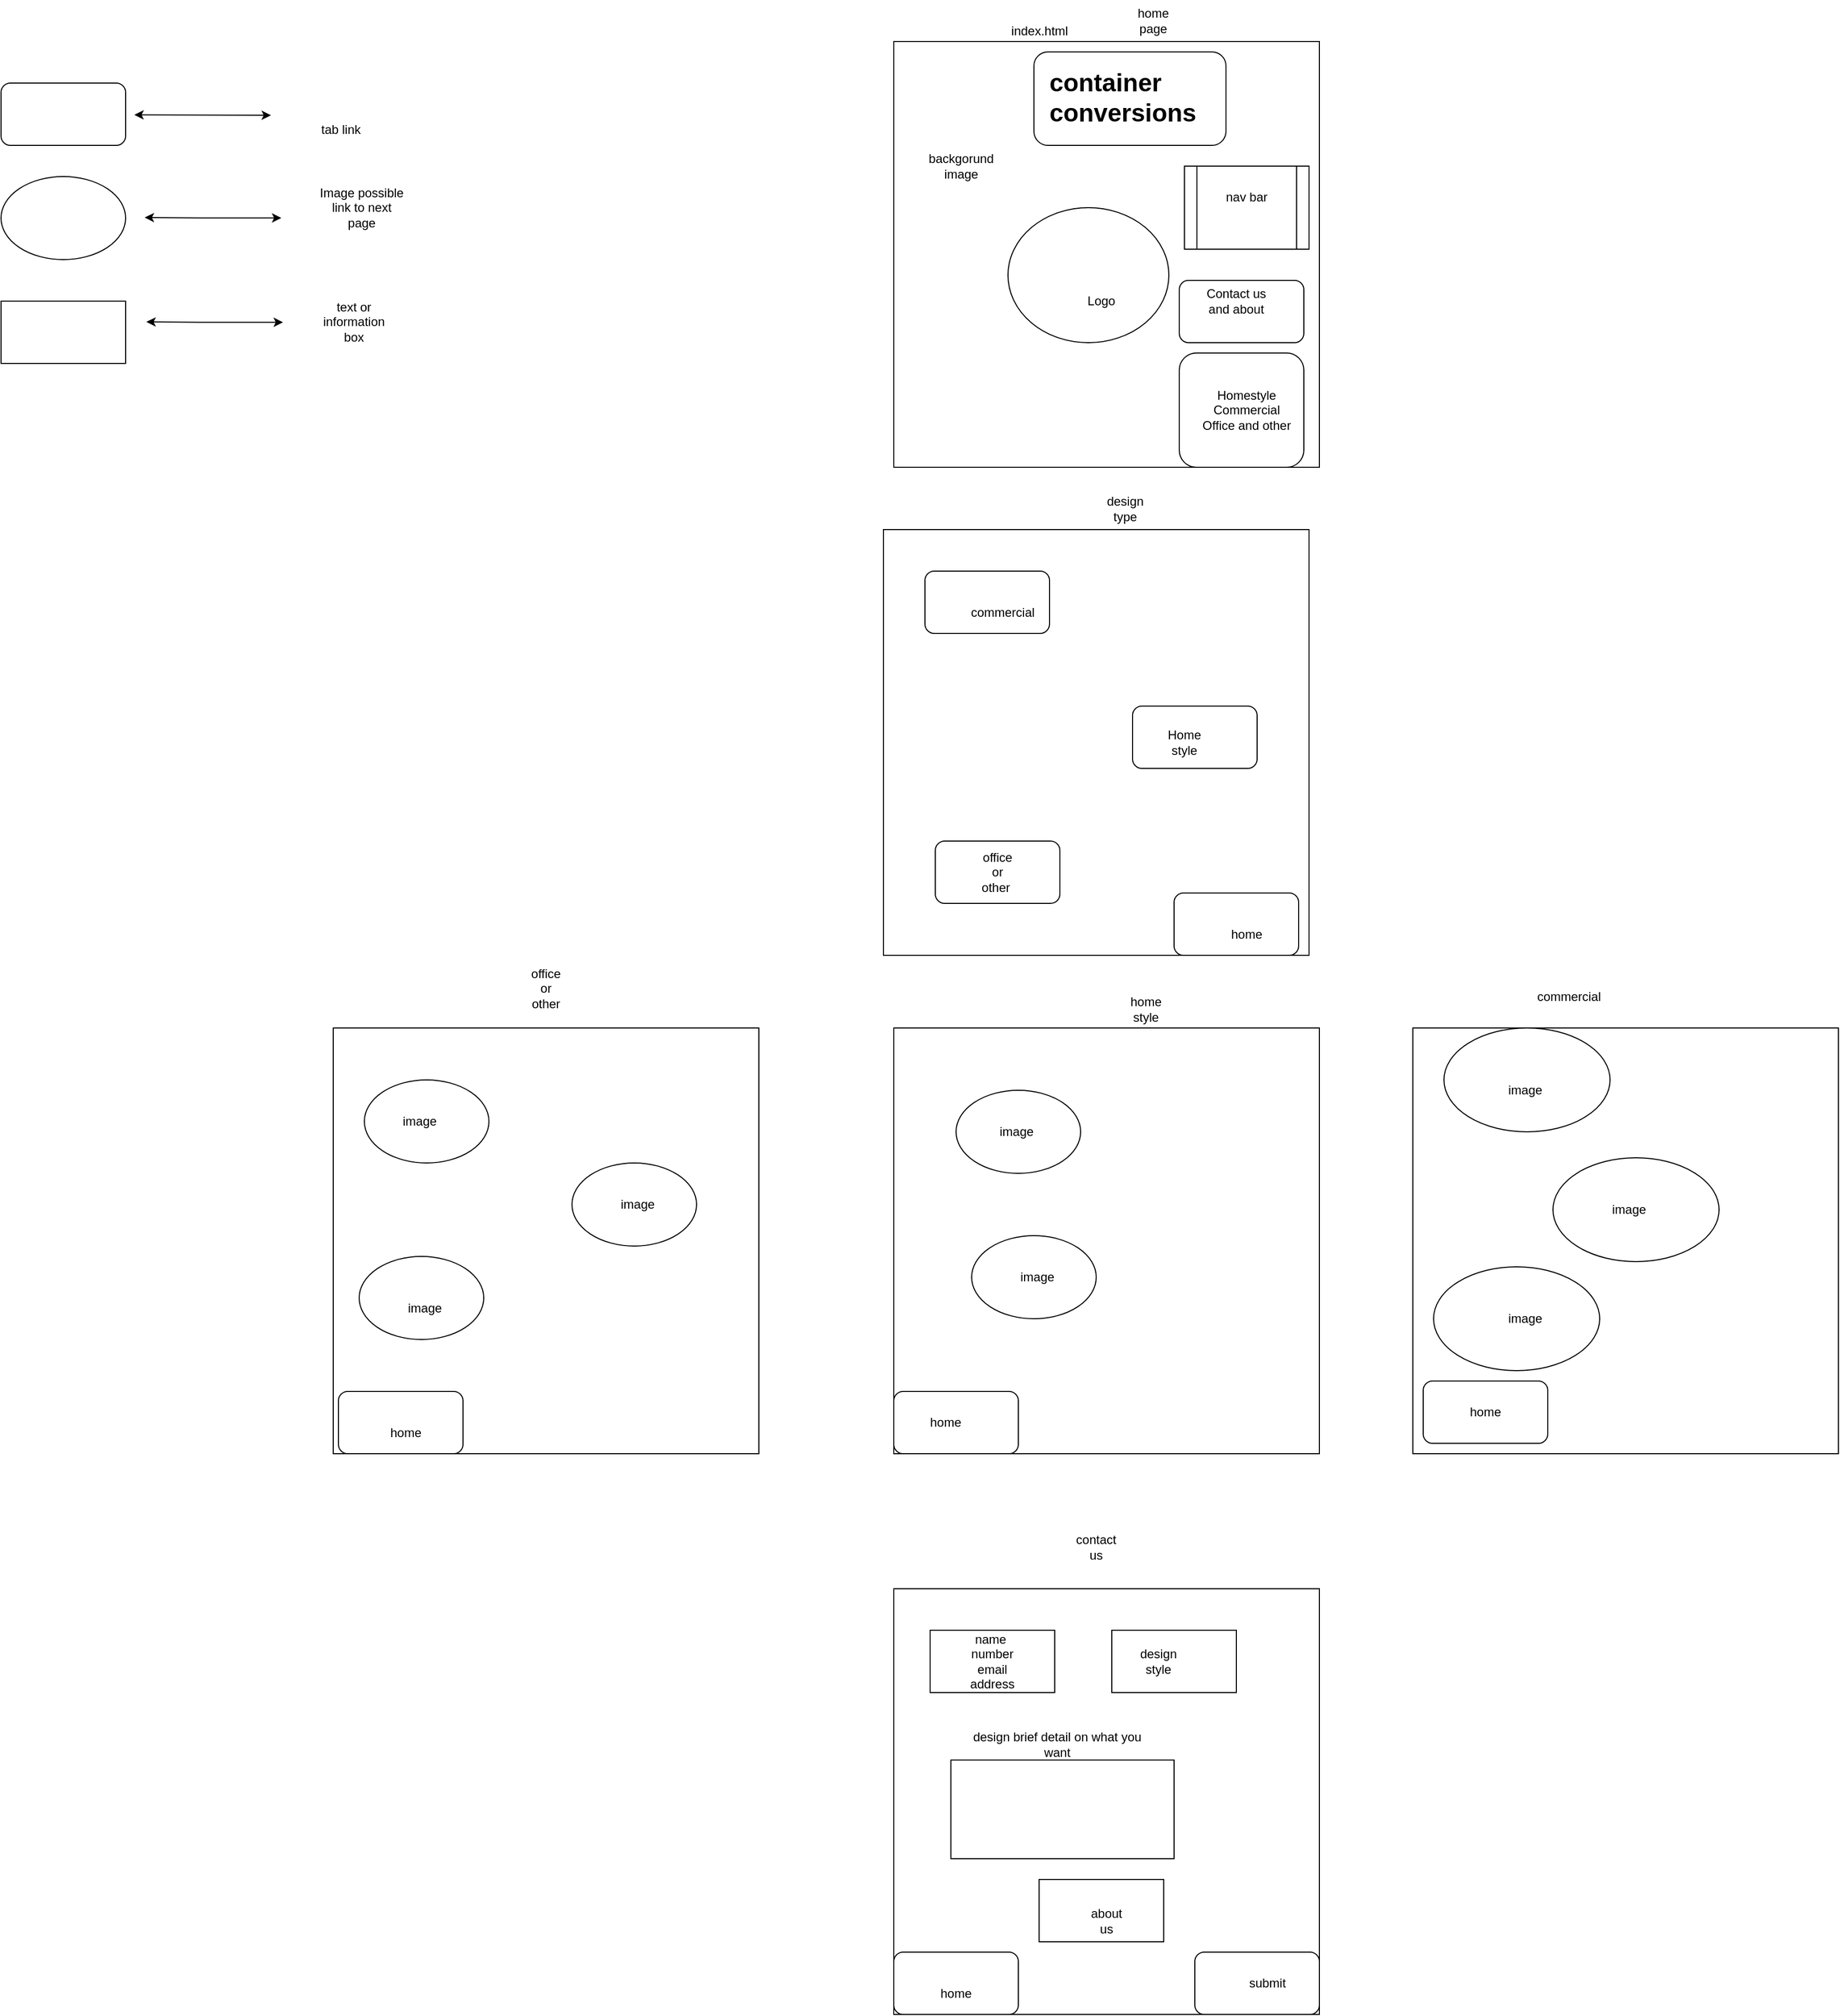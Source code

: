 <mxfile version="14.4.3" type="device"><diagram id="YiWpvyYP0Vu7yTULsRuX" name="Page-1"><mxGraphModel dx="2114" dy="592" grid="1" gridSize="10" guides="1" tooltips="1" connect="1" arrows="1" fold="1" page="1" pageScale="1" pageWidth="850" pageHeight="1100" math="0" shadow="0"><root><mxCell id="0"/><mxCell id="1" parent="0"/><mxCell id="RfqnsdoH5mtQbJvOA5Ok-7" value="" style="rounded=1;whiteSpace=wrap;html=1;" parent="1" vertex="1"><mxGeometry x="495" y="180" width="120" height="60" as="geometry"/></mxCell><mxCell id="RfqnsdoH5mtQbJvOA5Ok-1" value="" style="whiteSpace=wrap;html=1;aspect=fixed;" parent="1" vertex="1"><mxGeometry x="220" y="60" width="410" height="410" as="geometry"/></mxCell><mxCell id="RfqnsdoH5mtQbJvOA5Ok-2" value="index.html" style="text;html=1;align=center;verticalAlign=middle;resizable=0;points=[];autosize=1;" parent="1" vertex="1"><mxGeometry x="325" y="40" width="70" height="20" as="geometry"/></mxCell><mxCell id="RfqnsdoH5mtQbJvOA5Ok-3" value="" style="rounded=1;whiteSpace=wrap;html=1;" parent="1" vertex="1"><mxGeometry x="495" y="360" width="120" height="110" as="geometry"/></mxCell><mxCell id="RfqnsdoH5mtQbJvOA5Ok-5" value="" style="rounded=1;whiteSpace=wrap;html=1;" parent="1" vertex="1"><mxGeometry x="495" y="290" width="120" height="60" as="geometry"/></mxCell><mxCell id="RfqnsdoH5mtQbJvOA5Ok-8" value="Contact us and about" style="text;html=1;strokeColor=none;fillColor=none;align=center;verticalAlign=middle;whiteSpace=wrap;rounded=0;" parent="1" vertex="1"><mxGeometry x="520" y="290" width="60" height="40" as="geometry"/></mxCell><mxCell id="RfqnsdoH5mtQbJvOA5Ok-9" value="" style="rounded=1;whiteSpace=wrap;html=1;" parent="1" vertex="1"><mxGeometry x="355" y="70" width="185" height="90" as="geometry"/></mxCell><mxCell id="RfqnsdoH5mtQbJvOA5Ok-10" value="home page" style="text;html=1;strokeColor=none;fillColor=none;align=center;verticalAlign=middle;whiteSpace=wrap;rounded=0;" parent="1" vertex="1"><mxGeometry x="450" y="20" width="40" height="40" as="geometry"/></mxCell><mxCell id="RfqnsdoH5mtQbJvOA5Ok-11" value="" style="ellipse;whiteSpace=wrap;html=1;" parent="1" vertex="1"><mxGeometry x="330" y="220" width="155" height="130" as="geometry"/></mxCell><mxCell id="RfqnsdoH5mtQbJvOA5Ok-12" value="Logo" style="text;html=1;strokeColor=none;fillColor=none;align=center;verticalAlign=middle;whiteSpace=wrap;rounded=0;" parent="1" vertex="1"><mxGeometry x="400" y="300" width="40" height="20" as="geometry"/></mxCell><mxCell id="RfqnsdoH5mtQbJvOA5Ok-13" value="backgorund image" style="text;html=1;strokeColor=none;fillColor=none;align=center;verticalAlign=middle;whiteSpace=wrap;rounded=0;" parent="1" vertex="1"><mxGeometry x="265" y="170" width="40" height="20" as="geometry"/></mxCell><mxCell id="RfqnsdoH5mtQbJvOA5Ok-14" value="&lt;h1&gt;container conversions&lt;/h1&gt;" style="text;html=1;strokeColor=none;fillColor=none;spacing=5;spacingTop=-20;whiteSpace=wrap;overflow=hidden;rounded=0;" parent="1" vertex="1"><mxGeometry x="365" y="80" width="160" height="80" as="geometry"/></mxCell><mxCell id="RfqnsdoH5mtQbJvOA5Ok-17" value="" style="whiteSpace=wrap;html=1;aspect=fixed;" parent="1" vertex="1"><mxGeometry x="210" y="530" width="410" height="410" as="geometry"/></mxCell><mxCell id="RfqnsdoH5mtQbJvOA5Ok-18" value="design type&lt;br&gt;" style="text;html=1;strokeColor=none;fillColor=none;align=center;verticalAlign=middle;whiteSpace=wrap;rounded=0;" parent="1" vertex="1"><mxGeometry x="423" y="500" width="40" height="20" as="geometry"/></mxCell><mxCell id="RfqnsdoH5mtQbJvOA5Ok-19" value="" style="rounded=1;whiteSpace=wrap;html=1;" parent="1" vertex="1"><mxGeometry x="250" y="570" width="120" height="60" as="geometry"/></mxCell><mxCell id="RfqnsdoH5mtQbJvOA5Ok-20" value="" style="rounded=1;whiteSpace=wrap;html=1;" parent="1" vertex="1"><mxGeometry x="450" y="700" width="120" height="60" as="geometry"/></mxCell><mxCell id="RfqnsdoH5mtQbJvOA5Ok-21" value="" style="rounded=1;whiteSpace=wrap;html=1;" parent="1" vertex="1"><mxGeometry x="260" y="830" width="120" height="60" as="geometry"/></mxCell><mxCell id="RfqnsdoH5mtQbJvOA5Ok-22" value="commercial" style="text;html=1;strokeColor=none;fillColor=none;align=center;verticalAlign=middle;whiteSpace=wrap;rounded=0;" parent="1" vertex="1"><mxGeometry x="290" y="590" width="70" height="40" as="geometry"/></mxCell><mxCell id="RfqnsdoH5mtQbJvOA5Ok-23" value="Home style" style="text;html=1;strokeColor=none;fillColor=none;align=center;verticalAlign=middle;whiteSpace=wrap;rounded=0;" parent="1" vertex="1"><mxGeometry x="480" y="725" width="40" height="20" as="geometry"/></mxCell><mxCell id="RfqnsdoH5mtQbJvOA5Ok-24" value="office or other&amp;nbsp;" style="text;html=1;strokeColor=none;fillColor=none;align=center;verticalAlign=middle;whiteSpace=wrap;rounded=0;" parent="1" vertex="1"><mxGeometry x="300" y="850" width="40" height="20" as="geometry"/></mxCell><mxCell id="RfqnsdoH5mtQbJvOA5Ok-25" value="" style="rounded=1;whiteSpace=wrap;html=1;" parent="1" vertex="1"><mxGeometry x="490" y="880" width="120" height="60" as="geometry"/></mxCell><mxCell id="RfqnsdoH5mtQbJvOA5Ok-26" value="home" style="text;html=1;strokeColor=none;fillColor=none;align=center;verticalAlign=middle;whiteSpace=wrap;rounded=0;" parent="1" vertex="1"><mxGeometry x="540" y="910" width="40" height="20" as="geometry"/></mxCell><mxCell id="RfqnsdoH5mtQbJvOA5Ok-36" value="" style="whiteSpace=wrap;html=1;aspect=fixed;" parent="1" vertex="1"><mxGeometry x="720" y="1010" width="410" height="410" as="geometry"/></mxCell><mxCell id="RfqnsdoH5mtQbJvOA5Ok-37" value="" style="rounded=1;whiteSpace=wrap;html=1;" parent="1" vertex="1"><mxGeometry x="730" y="1350" width="120" height="60" as="geometry"/></mxCell><mxCell id="RfqnsdoH5mtQbJvOA5Ok-38" value="home" style="text;html=1;strokeColor=none;fillColor=none;align=center;verticalAlign=middle;whiteSpace=wrap;rounded=0;" parent="1" vertex="1"><mxGeometry x="770" y="1370" width="40" height="20" as="geometry"/></mxCell><mxCell id="RfqnsdoH5mtQbJvOA5Ok-39" value="" style="ellipse;whiteSpace=wrap;html=1;" parent="1" vertex="1"><mxGeometry x="750" y="1010" width="160" height="100" as="geometry"/></mxCell><mxCell id="RfqnsdoH5mtQbJvOA5Ok-40" value="" style="ellipse;whiteSpace=wrap;html=1;" parent="1" vertex="1"><mxGeometry x="855" y="1135" width="160" height="100" as="geometry"/></mxCell><mxCell id="RfqnsdoH5mtQbJvOA5Ok-41" value="" style="ellipse;whiteSpace=wrap;html=1;" parent="1" vertex="1"><mxGeometry x="740" y="1240" width="160" height="100" as="geometry"/></mxCell><mxCell id="RfqnsdoH5mtQbJvOA5Ok-42" value="image&amp;nbsp;" style="text;html=1;strokeColor=none;fillColor=none;align=center;verticalAlign=middle;whiteSpace=wrap;rounded=0;" parent="1" vertex="1"><mxGeometry x="810" y="1060" width="40" height="20" as="geometry"/></mxCell><mxCell id="RfqnsdoH5mtQbJvOA5Ok-43" value="image&amp;nbsp;" style="text;html=1;strokeColor=none;fillColor=none;align=center;verticalAlign=middle;whiteSpace=wrap;rounded=0;" parent="1" vertex="1"><mxGeometry x="910" y="1175" width="40" height="20" as="geometry"/></mxCell><mxCell id="RfqnsdoH5mtQbJvOA5Ok-44" value="image&amp;nbsp;" style="text;html=1;strokeColor=none;fillColor=none;align=center;verticalAlign=middle;whiteSpace=wrap;rounded=0;" parent="1" vertex="1"><mxGeometry x="810" y="1280" width="40" height="20" as="geometry"/></mxCell><mxCell id="RfqnsdoH5mtQbJvOA5Ok-46" value="commercial" style="text;html=1;align=center;verticalAlign=middle;resizable=0;points=[];autosize=1;" parent="1" vertex="1"><mxGeometry x="830" y="970" width="80" height="20" as="geometry"/></mxCell><mxCell id="RfqnsdoH5mtQbJvOA5Ok-63" value="" style="whiteSpace=wrap;html=1;aspect=fixed;" parent="1" vertex="1"><mxGeometry x="220" y="1010" width="410" height="410" as="geometry"/></mxCell><mxCell id="RfqnsdoH5mtQbJvOA5Ok-64" value="home style" style="text;html=1;strokeColor=none;fillColor=none;align=center;verticalAlign=middle;whiteSpace=wrap;rounded=0;" parent="1" vertex="1"><mxGeometry x="443" y="982" width="40" height="20" as="geometry"/></mxCell><mxCell id="RfqnsdoH5mtQbJvOA5Ok-65" value="" style="rounded=1;whiteSpace=wrap;html=1;" parent="1" vertex="1"><mxGeometry x="220" y="1360" width="120" height="60" as="geometry"/></mxCell><mxCell id="RfqnsdoH5mtQbJvOA5Ok-66" value="home" style="text;html=1;strokeColor=none;fillColor=none;align=center;verticalAlign=middle;whiteSpace=wrap;rounded=0;" parent="1" vertex="1"><mxGeometry x="250" y="1380" width="40" height="20" as="geometry"/></mxCell><mxCell id="RfqnsdoH5mtQbJvOA5Ok-67" value="" style="ellipse;whiteSpace=wrap;html=1;" parent="1" vertex="1"><mxGeometry x="280" y="1070" width="120" height="80" as="geometry"/></mxCell><mxCell id="RfqnsdoH5mtQbJvOA5Ok-68" value="" style="ellipse;whiteSpace=wrap;html=1;" parent="1" vertex="1"><mxGeometry x="295" y="1210" width="120" height="80" as="geometry"/></mxCell><mxCell id="RfqnsdoH5mtQbJvOA5Ok-69" value="image&amp;nbsp;" style="text;html=1;strokeColor=none;fillColor=none;align=center;verticalAlign=middle;whiteSpace=wrap;rounded=0;" parent="1" vertex="1"><mxGeometry x="320" y="1100" width="40" height="20" as="geometry"/></mxCell><mxCell id="RfqnsdoH5mtQbJvOA5Ok-70" value="image&amp;nbsp;" style="text;html=1;strokeColor=none;fillColor=none;align=center;verticalAlign=middle;whiteSpace=wrap;rounded=0;" parent="1" vertex="1"><mxGeometry x="340" y="1240" width="40" height="20" as="geometry"/></mxCell><mxCell id="RfqnsdoH5mtQbJvOA5Ok-80" value="" style="whiteSpace=wrap;html=1;aspect=fixed;" parent="1" vertex="1"><mxGeometry x="-320" y="1010" width="410" height="410" as="geometry"/></mxCell><mxCell id="RfqnsdoH5mtQbJvOA5Ok-81" value="" style="rounded=1;whiteSpace=wrap;html=1;" parent="1" vertex="1"><mxGeometry x="-315" y="1360" width="120" height="60" as="geometry"/></mxCell><mxCell id="RfqnsdoH5mtQbJvOA5Ok-82" value="home" style="text;html=1;strokeColor=none;fillColor=none;align=center;verticalAlign=middle;whiteSpace=wrap;rounded=0;" parent="1" vertex="1"><mxGeometry x="-270" y="1390" width="40" height="20" as="geometry"/></mxCell><mxCell id="RfqnsdoH5mtQbJvOA5Ok-83" value="" style="ellipse;whiteSpace=wrap;html=1;" parent="1" vertex="1"><mxGeometry x="-290" y="1060" width="120" height="80" as="geometry"/></mxCell><mxCell id="RfqnsdoH5mtQbJvOA5Ok-84" value="image&amp;nbsp;" style="text;html=1;strokeColor=none;fillColor=none;align=center;verticalAlign=middle;whiteSpace=wrap;rounded=0;" parent="1" vertex="1"><mxGeometry x="-255" y="1090" width="40" height="20" as="geometry"/></mxCell><mxCell id="RfqnsdoH5mtQbJvOA5Ok-85" value="" style="ellipse;whiteSpace=wrap;html=1;" parent="1" vertex="1"><mxGeometry x="-295" y="1230" width="120" height="80" as="geometry"/></mxCell><mxCell id="RfqnsdoH5mtQbJvOA5Ok-86" value="image&amp;nbsp;" style="text;html=1;strokeColor=none;fillColor=none;align=center;verticalAlign=middle;whiteSpace=wrap;rounded=0;" parent="1" vertex="1"><mxGeometry x="-250" y="1270" width="40" height="20" as="geometry"/></mxCell><mxCell id="RfqnsdoH5mtQbJvOA5Ok-87" value="" style="ellipse;whiteSpace=wrap;html=1;" parent="1" vertex="1"><mxGeometry x="-90" y="1140" width="120" height="80" as="geometry"/></mxCell><mxCell id="RfqnsdoH5mtQbJvOA5Ok-88" value="image&amp;nbsp;" style="text;html=1;strokeColor=none;fillColor=none;align=center;verticalAlign=middle;whiteSpace=wrap;rounded=0;" parent="1" vertex="1"><mxGeometry x="-45" y="1170" width="40" height="20" as="geometry"/></mxCell><mxCell id="RfqnsdoH5mtQbJvOA5Ok-89" value="office or other" style="text;html=1;strokeColor=none;fillColor=none;align=center;verticalAlign=middle;whiteSpace=wrap;rounded=0;" parent="1" vertex="1"><mxGeometry x="-135" y="962" width="40" height="20" as="geometry"/></mxCell><mxCell id="RfqnsdoH5mtQbJvOA5Ok-90" value="" style="whiteSpace=wrap;html=1;aspect=fixed;" parent="1" vertex="1"><mxGeometry x="220" y="1550" width="410" height="410" as="geometry"/></mxCell><mxCell id="RfqnsdoH5mtQbJvOA5Ok-91" value="" style="rounded=0;whiteSpace=wrap;html=1;" parent="1" vertex="1"><mxGeometry x="275" y="1715" width="215" height="95" as="geometry"/></mxCell><mxCell id="RfqnsdoH5mtQbJvOA5Ok-92" value="design brief detail on what you want" style="text;html=1;strokeColor=none;fillColor=none;align=center;verticalAlign=middle;whiteSpace=wrap;rounded=0;" parent="1" vertex="1"><mxGeometry x="295" y="1690" width="165" height="20" as="geometry"/></mxCell><mxCell id="RfqnsdoH5mtQbJvOA5Ok-93" value="" style="rounded=1;whiteSpace=wrap;html=1;" parent="1" vertex="1"><mxGeometry x="510" y="1900" width="120" height="60" as="geometry"/></mxCell><mxCell id="RfqnsdoH5mtQbJvOA5Ok-94" value="submit" style="text;html=1;strokeColor=none;fillColor=none;align=center;verticalAlign=middle;whiteSpace=wrap;rounded=0;" parent="1" vertex="1"><mxGeometry x="560" y="1920" width="40" height="20" as="geometry"/></mxCell><mxCell id="RfqnsdoH5mtQbJvOA5Ok-95" value="" style="rounded=1;whiteSpace=wrap;html=1;" parent="1" vertex="1"><mxGeometry x="220" y="1900" width="120" height="60" as="geometry"/></mxCell><mxCell id="RfqnsdoH5mtQbJvOA5Ok-96" value="home" style="text;html=1;strokeColor=none;fillColor=none;align=center;verticalAlign=middle;whiteSpace=wrap;rounded=0;" parent="1" vertex="1"><mxGeometry x="260" y="1930" width="40" height="20" as="geometry"/></mxCell><mxCell id="RfqnsdoH5mtQbJvOA5Ok-97" value="" style="rounded=0;whiteSpace=wrap;html=1;" parent="1" vertex="1"><mxGeometry x="430" y="1590" width="120" height="60" as="geometry"/></mxCell><mxCell id="RfqnsdoH5mtQbJvOA5Ok-98" value="" style="rounded=0;whiteSpace=wrap;html=1;" parent="1" vertex="1"><mxGeometry x="255" y="1590" width="120" height="60" as="geometry"/></mxCell><mxCell id="RfqnsdoH5mtQbJvOA5Ok-99" value="name&amp;nbsp;&lt;br&gt;number email address" style="text;html=1;strokeColor=none;fillColor=none;align=center;verticalAlign=middle;whiteSpace=wrap;rounded=0;" parent="1" vertex="1"><mxGeometry x="295" y="1610" width="40" height="20" as="geometry"/></mxCell><mxCell id="RfqnsdoH5mtQbJvOA5Ok-100" value="design style" style="text;html=1;strokeColor=none;fillColor=none;align=center;verticalAlign=middle;whiteSpace=wrap;rounded=0;" parent="1" vertex="1"><mxGeometry x="455" y="1610" width="40" height="20" as="geometry"/></mxCell><mxCell id="RfqnsdoH5mtQbJvOA5Ok-101" value="" style="rounded=0;whiteSpace=wrap;html=1;" parent="1" vertex="1"><mxGeometry x="360" y="1830" width="120" height="60" as="geometry"/></mxCell><mxCell id="RfqnsdoH5mtQbJvOA5Ok-102" value="about us" style="text;html=1;strokeColor=none;fillColor=none;align=center;verticalAlign=middle;whiteSpace=wrap;rounded=0;" parent="1" vertex="1"><mxGeometry x="405" y="1860" width="40" height="20" as="geometry"/></mxCell><mxCell id="RfqnsdoH5mtQbJvOA5Ok-103" value="contact us" style="text;html=1;strokeColor=none;fillColor=none;align=center;verticalAlign=middle;whiteSpace=wrap;rounded=0;" parent="1" vertex="1"><mxGeometry x="395" y="1500" width="40" height="20" as="geometry"/></mxCell><mxCell id="_jtbviAFQaCaV700h4U9-1" value="" style="rounded=1;whiteSpace=wrap;html=1;" parent="1" vertex="1"><mxGeometry x="-640" y="100" width="120" height="60" as="geometry"/></mxCell><mxCell id="_jtbviAFQaCaV700h4U9-3" value="" style="endArrow=classic;startArrow=classic;html=1;exitX=1.07;exitY=0.51;exitDx=0;exitDy=0;exitPerimeter=0;" parent="1" source="_jtbviAFQaCaV700h4U9-1" edge="1"><mxGeometry width="50" height="50" relative="1" as="geometry"><mxPoint x="-440" y="160" as="sourcePoint"/><mxPoint x="-380" y="131" as="targetPoint"/></mxGeometry></mxCell><mxCell id="_jtbviAFQaCaV700h4U9-4" value="tab link" style="text;html=1;strokeColor=none;fillColor=none;align=center;verticalAlign=middle;whiteSpace=wrap;rounded=0;" parent="1" vertex="1"><mxGeometry x="-355" y="120" width="85" height="50" as="geometry"/></mxCell><mxCell id="_jtbviAFQaCaV700h4U9-5" value="" style="ellipse;whiteSpace=wrap;html=1;" parent="1" vertex="1"><mxGeometry x="-640" y="190" width="120" height="80" as="geometry"/></mxCell><mxCell id="_jtbviAFQaCaV700h4U9-6" value="" style="endArrow=classic;startArrow=classic;html=1;exitX=1.07;exitY=0.51;exitDx=0;exitDy=0;exitPerimeter=0;" parent="1" edge="1"><mxGeometry width="50" height="50" relative="1" as="geometry"><mxPoint x="-501.6" y="229.5" as="sourcePoint"/><mxPoint x="-370" y="229.9" as="targetPoint"/><Array as="points"><mxPoint x="-440" y="229.9"/></Array></mxGeometry></mxCell><mxCell id="_jtbviAFQaCaV700h4U9-10" value="Image possible link to next page" style="text;html=1;strokeColor=none;fillColor=none;align=center;verticalAlign=middle;whiteSpace=wrap;rounded=0;" parent="1" vertex="1"><mxGeometry x="-335" y="200" width="85" height="40" as="geometry"/></mxCell><mxCell id="_jtbviAFQaCaV700h4U9-11" value="" style="rounded=0;whiteSpace=wrap;html=1;" parent="1" vertex="1"><mxGeometry x="-640" y="310" width="120" height="60" as="geometry"/></mxCell><mxCell id="_jtbviAFQaCaV700h4U9-12" value="text or information box" style="text;html=1;strokeColor=none;fillColor=none;align=center;verticalAlign=middle;whiteSpace=wrap;rounded=0;" parent="1" vertex="1"><mxGeometry x="-320" y="320" width="40" height="20" as="geometry"/></mxCell><mxCell id="_jtbviAFQaCaV700h4U9-13" value="" style="endArrow=classic;startArrow=classic;html=1;exitX=1.07;exitY=0.51;exitDx=0;exitDy=0;exitPerimeter=0;" parent="1" edge="1"><mxGeometry width="50" height="50" relative="1" as="geometry"><mxPoint x="-500.0" y="330" as="sourcePoint"/><mxPoint x="-368.4" y="330.4" as="targetPoint"/><Array as="points"><mxPoint x="-438.4" y="330.4"/></Array></mxGeometry></mxCell><mxCell id="m-AOoYBSMiAMtaW-FFqf-7" value="" style="shape=process;whiteSpace=wrap;html=1;backgroundOutline=1;" vertex="1" parent="1"><mxGeometry x="500" y="180" width="120" height="80" as="geometry"/></mxCell><mxCell id="RfqnsdoH5mtQbJvOA5Ok-4" value="nav bar" style="text;html=1;strokeColor=none;fillColor=none;align=center;verticalAlign=middle;whiteSpace=wrap;rounded=0;" parent="1" vertex="1"><mxGeometry x="530" y="200" width="60" height="20" as="geometry"/></mxCell><mxCell id="m-AOoYBSMiAMtaW-FFqf-8" value="Homestyle&lt;br&gt;Commercial&lt;br&gt;Office and other" style="text;html=1;strokeColor=none;fillColor=none;align=center;verticalAlign=middle;whiteSpace=wrap;rounded=0;" vertex="1" parent="1"><mxGeometry x="510" y="370" width="100" height="90" as="geometry"/></mxCell></root></mxGraphModel></diagram></mxfile>